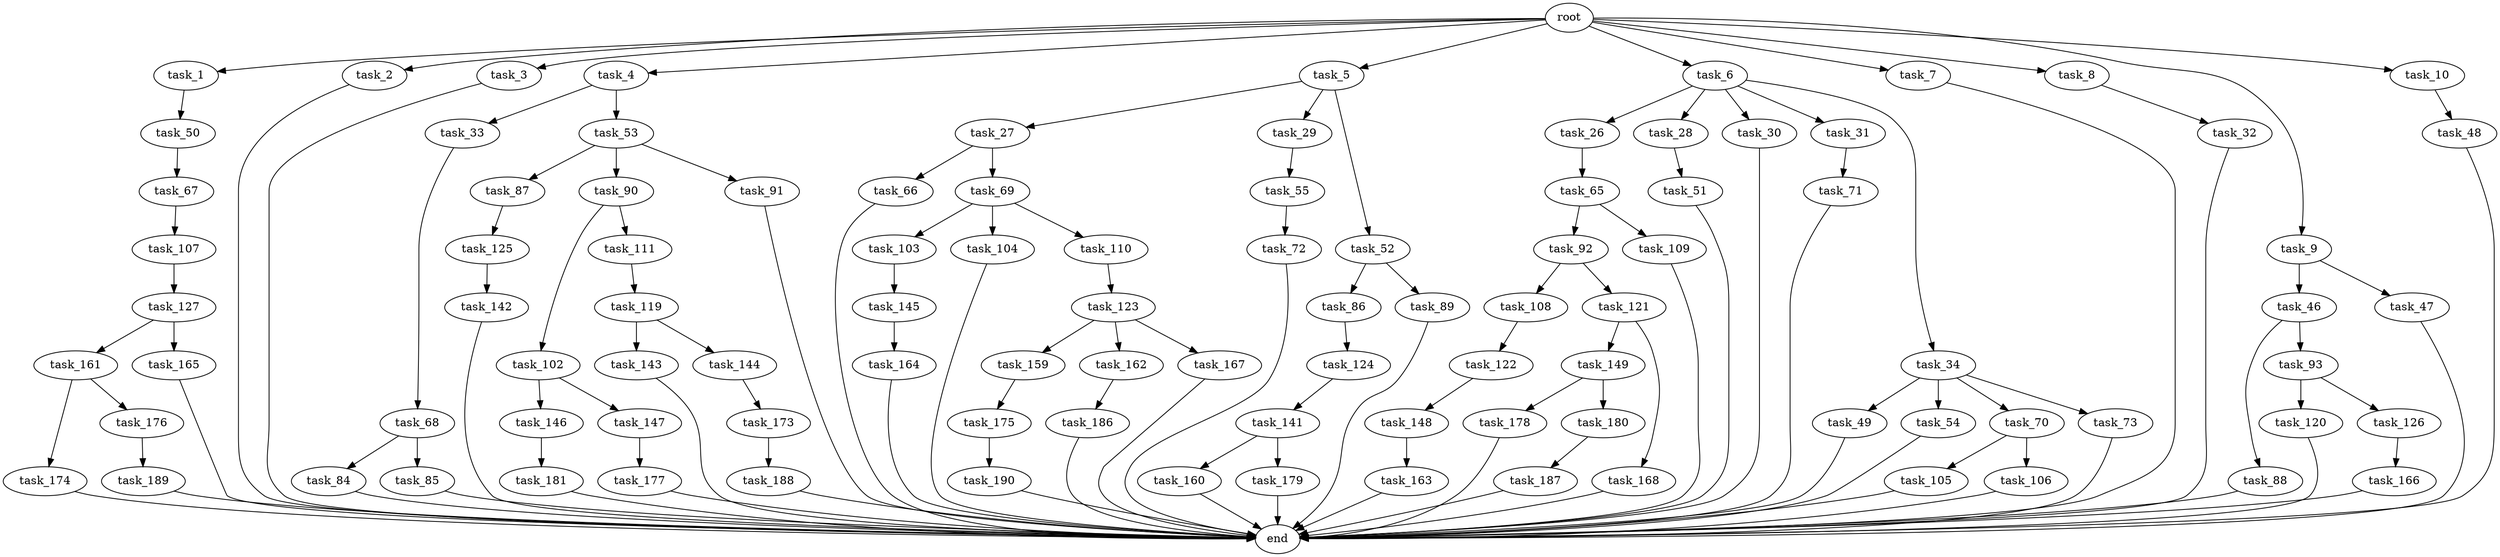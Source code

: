 digraph G {
  root [size="0.000000"];
  task_1 [size="1.024000"];
  task_2 [size="1.024000"];
  task_3 [size="1.024000"];
  task_4 [size="1.024000"];
  task_5 [size="1.024000"];
  task_6 [size="1.024000"];
  task_7 [size="1.024000"];
  task_8 [size="1.024000"];
  task_9 [size="1.024000"];
  task_10 [size="1.024000"];
  task_26 [size="695784701.952000"];
  task_27 [size="309237645.312000"];
  task_28 [size="695784701.952000"];
  task_29 [size="309237645.312000"];
  task_30 [size="695784701.952000"];
  task_31 [size="695784701.952000"];
  task_32 [size="77309411.328000"];
  task_33 [size="858993459.200000"];
  task_34 [size="695784701.952000"];
  task_46 [size="77309411.328000"];
  task_47 [size="77309411.328000"];
  task_48 [size="77309411.328000"];
  task_49 [size="137438953.472000"];
  task_50 [size="214748364.800000"];
  task_51 [size="137438953.472000"];
  task_52 [size="309237645.312000"];
  task_53 [size="858993459.200000"];
  task_54 [size="137438953.472000"];
  task_55 [size="77309411.328000"];
  task_65 [size="549755813.888000"];
  task_66 [size="695784701.952000"];
  task_67 [size="549755813.888000"];
  task_68 [size="695784701.952000"];
  task_69 [size="695784701.952000"];
  task_70 [size="137438953.472000"];
  task_71 [size="695784701.952000"];
  task_72 [size="549755813.888000"];
  task_73 [size="137438953.472000"];
  task_84 [size="420906795.008000"];
  task_85 [size="420906795.008000"];
  task_86 [size="549755813.888000"];
  task_87 [size="549755813.888000"];
  task_88 [size="214748364.800000"];
  task_89 [size="549755813.888000"];
  task_90 [size="549755813.888000"];
  task_91 [size="549755813.888000"];
  task_92 [size="309237645.312000"];
  task_93 [size="214748364.800000"];
  task_102 [size="77309411.328000"];
  task_103 [size="77309411.328000"];
  task_104 [size="77309411.328000"];
  task_105 [size="214748364.800000"];
  task_106 [size="214748364.800000"];
  task_107 [size="214748364.800000"];
  task_108 [size="549755813.888000"];
  task_109 [size="309237645.312000"];
  task_110 [size="77309411.328000"];
  task_111 [size="77309411.328000"];
  task_119 [size="695784701.952000"];
  task_120 [size="77309411.328000"];
  task_121 [size="549755813.888000"];
  task_122 [size="214748364.800000"];
  task_123 [size="858993459.200000"];
  task_124 [size="549755813.888000"];
  task_125 [size="858993459.200000"];
  task_126 [size="77309411.328000"];
  task_127 [size="34359738.368000"];
  task_141 [size="420906795.008000"];
  task_142 [size="858993459.200000"];
  task_143 [size="549755813.888000"];
  task_144 [size="549755813.888000"];
  task_145 [size="695784701.952000"];
  task_146 [size="309237645.312000"];
  task_147 [size="309237645.312000"];
  task_148 [size="77309411.328000"];
  task_149 [size="549755813.888000"];
  task_159 [size="549755813.888000"];
  task_160 [size="77309411.328000"];
  task_161 [size="77309411.328000"];
  task_162 [size="549755813.888000"];
  task_163 [size="137438953.472000"];
  task_164 [size="77309411.328000"];
  task_165 [size="77309411.328000"];
  task_166 [size="309237645.312000"];
  task_167 [size="549755813.888000"];
  task_168 [size="549755813.888000"];
  task_173 [size="420906795.008000"];
  task_174 [size="214748364.800000"];
  task_175 [size="214748364.800000"];
  task_176 [size="214748364.800000"];
  task_177 [size="137438953.472000"];
  task_178 [size="695784701.952000"];
  task_179 [size="77309411.328000"];
  task_180 [size="695784701.952000"];
  task_181 [size="34359738.368000"];
  task_186 [size="858993459.200000"];
  task_187 [size="420906795.008000"];
  task_188 [size="77309411.328000"];
  task_189 [size="309237645.312000"];
  task_190 [size="420906795.008000"];
  end [size="0.000000"];

  root -> task_1 [size="1.000000"];
  root -> task_2 [size="1.000000"];
  root -> task_3 [size="1.000000"];
  root -> task_4 [size="1.000000"];
  root -> task_5 [size="1.000000"];
  root -> task_6 [size="1.000000"];
  root -> task_7 [size="1.000000"];
  root -> task_8 [size="1.000000"];
  root -> task_9 [size="1.000000"];
  root -> task_10 [size="1.000000"];
  task_1 -> task_50 [size="209715200.000000"];
  task_2 -> end [size="1.000000"];
  task_3 -> end [size="1.000000"];
  task_4 -> task_33 [size="838860800.000000"];
  task_4 -> task_53 [size="838860800.000000"];
  task_5 -> task_27 [size="301989888.000000"];
  task_5 -> task_29 [size="301989888.000000"];
  task_5 -> task_52 [size="301989888.000000"];
  task_6 -> task_26 [size="679477248.000000"];
  task_6 -> task_28 [size="679477248.000000"];
  task_6 -> task_30 [size="679477248.000000"];
  task_6 -> task_31 [size="679477248.000000"];
  task_6 -> task_34 [size="679477248.000000"];
  task_7 -> end [size="1.000000"];
  task_8 -> task_32 [size="75497472.000000"];
  task_9 -> task_46 [size="75497472.000000"];
  task_9 -> task_47 [size="75497472.000000"];
  task_10 -> task_48 [size="75497472.000000"];
  task_26 -> task_65 [size="536870912.000000"];
  task_27 -> task_66 [size="679477248.000000"];
  task_27 -> task_69 [size="679477248.000000"];
  task_28 -> task_51 [size="134217728.000000"];
  task_29 -> task_55 [size="75497472.000000"];
  task_30 -> end [size="1.000000"];
  task_31 -> task_71 [size="679477248.000000"];
  task_32 -> end [size="1.000000"];
  task_33 -> task_68 [size="679477248.000000"];
  task_34 -> task_49 [size="134217728.000000"];
  task_34 -> task_54 [size="134217728.000000"];
  task_34 -> task_70 [size="134217728.000000"];
  task_34 -> task_73 [size="134217728.000000"];
  task_46 -> task_88 [size="209715200.000000"];
  task_46 -> task_93 [size="209715200.000000"];
  task_47 -> end [size="1.000000"];
  task_48 -> end [size="1.000000"];
  task_49 -> end [size="1.000000"];
  task_50 -> task_67 [size="536870912.000000"];
  task_51 -> end [size="1.000000"];
  task_52 -> task_86 [size="536870912.000000"];
  task_52 -> task_89 [size="536870912.000000"];
  task_53 -> task_87 [size="536870912.000000"];
  task_53 -> task_90 [size="536870912.000000"];
  task_53 -> task_91 [size="536870912.000000"];
  task_54 -> end [size="1.000000"];
  task_55 -> task_72 [size="536870912.000000"];
  task_65 -> task_92 [size="301989888.000000"];
  task_65 -> task_109 [size="301989888.000000"];
  task_66 -> end [size="1.000000"];
  task_67 -> task_107 [size="209715200.000000"];
  task_68 -> task_84 [size="411041792.000000"];
  task_68 -> task_85 [size="411041792.000000"];
  task_69 -> task_103 [size="75497472.000000"];
  task_69 -> task_104 [size="75497472.000000"];
  task_69 -> task_110 [size="75497472.000000"];
  task_70 -> task_105 [size="209715200.000000"];
  task_70 -> task_106 [size="209715200.000000"];
  task_71 -> end [size="1.000000"];
  task_72 -> end [size="1.000000"];
  task_73 -> end [size="1.000000"];
  task_84 -> end [size="1.000000"];
  task_85 -> end [size="1.000000"];
  task_86 -> task_124 [size="536870912.000000"];
  task_87 -> task_125 [size="838860800.000000"];
  task_88 -> end [size="1.000000"];
  task_89 -> end [size="1.000000"];
  task_90 -> task_102 [size="75497472.000000"];
  task_90 -> task_111 [size="75497472.000000"];
  task_91 -> end [size="1.000000"];
  task_92 -> task_108 [size="536870912.000000"];
  task_92 -> task_121 [size="536870912.000000"];
  task_93 -> task_120 [size="75497472.000000"];
  task_93 -> task_126 [size="75497472.000000"];
  task_102 -> task_146 [size="301989888.000000"];
  task_102 -> task_147 [size="301989888.000000"];
  task_103 -> task_145 [size="679477248.000000"];
  task_104 -> end [size="1.000000"];
  task_105 -> end [size="1.000000"];
  task_106 -> end [size="1.000000"];
  task_107 -> task_127 [size="33554432.000000"];
  task_108 -> task_122 [size="209715200.000000"];
  task_109 -> end [size="1.000000"];
  task_110 -> task_123 [size="838860800.000000"];
  task_111 -> task_119 [size="679477248.000000"];
  task_119 -> task_143 [size="536870912.000000"];
  task_119 -> task_144 [size="536870912.000000"];
  task_120 -> end [size="1.000000"];
  task_121 -> task_149 [size="536870912.000000"];
  task_121 -> task_168 [size="536870912.000000"];
  task_122 -> task_148 [size="75497472.000000"];
  task_123 -> task_159 [size="536870912.000000"];
  task_123 -> task_162 [size="536870912.000000"];
  task_123 -> task_167 [size="536870912.000000"];
  task_124 -> task_141 [size="411041792.000000"];
  task_125 -> task_142 [size="838860800.000000"];
  task_126 -> task_166 [size="301989888.000000"];
  task_127 -> task_161 [size="75497472.000000"];
  task_127 -> task_165 [size="75497472.000000"];
  task_141 -> task_160 [size="75497472.000000"];
  task_141 -> task_179 [size="75497472.000000"];
  task_142 -> end [size="1.000000"];
  task_143 -> end [size="1.000000"];
  task_144 -> task_173 [size="411041792.000000"];
  task_145 -> task_164 [size="75497472.000000"];
  task_146 -> task_181 [size="33554432.000000"];
  task_147 -> task_177 [size="134217728.000000"];
  task_148 -> task_163 [size="134217728.000000"];
  task_149 -> task_178 [size="679477248.000000"];
  task_149 -> task_180 [size="679477248.000000"];
  task_159 -> task_175 [size="209715200.000000"];
  task_160 -> end [size="1.000000"];
  task_161 -> task_174 [size="209715200.000000"];
  task_161 -> task_176 [size="209715200.000000"];
  task_162 -> task_186 [size="838860800.000000"];
  task_163 -> end [size="1.000000"];
  task_164 -> end [size="1.000000"];
  task_165 -> end [size="1.000000"];
  task_166 -> end [size="1.000000"];
  task_167 -> end [size="1.000000"];
  task_168 -> end [size="1.000000"];
  task_173 -> task_188 [size="75497472.000000"];
  task_174 -> end [size="1.000000"];
  task_175 -> task_190 [size="411041792.000000"];
  task_176 -> task_189 [size="301989888.000000"];
  task_177 -> end [size="1.000000"];
  task_178 -> end [size="1.000000"];
  task_179 -> end [size="1.000000"];
  task_180 -> task_187 [size="411041792.000000"];
  task_181 -> end [size="1.000000"];
  task_186 -> end [size="1.000000"];
  task_187 -> end [size="1.000000"];
  task_188 -> end [size="1.000000"];
  task_189 -> end [size="1.000000"];
  task_190 -> end [size="1.000000"];
}
